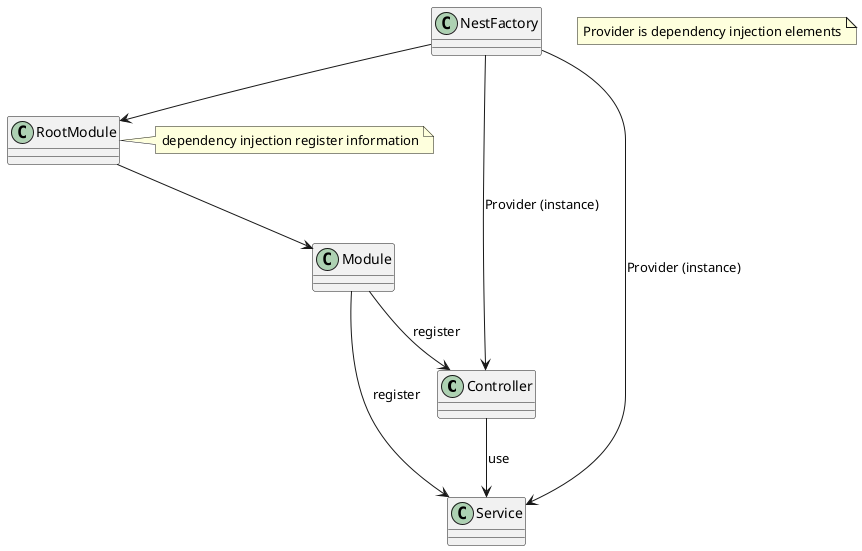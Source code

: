 @startuml
class Controller
class Service
class NestFactory


class Module
class RootModule

note right of RootModule: dependency injection register information


NestFactory --> RootModule
NestFactory --> Controller: Provider (instance)
NestFactory --> Service: Provider (instance)
Controller --> Service: use

RootModule --> Module
Module --> Controller: register
Module --> Service: register





note "Provider is dependency injection elements" as n1
@enduml